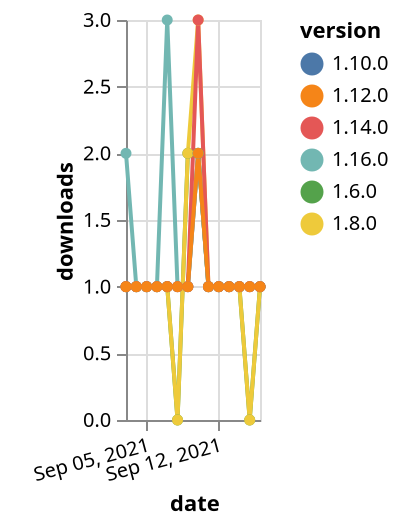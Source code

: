 {"$schema": "https://vega.github.io/schema/vega-lite/v5.json", "description": "A simple bar chart with embedded data.", "data": {"values": [{"date": "2021-09-03", "total": 250, "delta": 1, "version": "1.6.0"}, {"date": "2021-09-04", "total": 251, "delta": 1, "version": "1.6.0"}, {"date": "2021-09-05", "total": 252, "delta": 1, "version": "1.6.0"}, {"date": "2021-09-06", "total": 253, "delta": 1, "version": "1.6.0"}, {"date": "2021-09-07", "total": 254, "delta": 1, "version": "1.6.0"}, {"date": "2021-09-08", "total": 254, "delta": 0, "version": "1.6.0"}, {"date": "2021-09-09", "total": 256, "delta": 2, "version": "1.6.0"}, {"date": "2021-09-10", "total": 258, "delta": 2, "version": "1.6.0"}, {"date": "2021-09-11", "total": 259, "delta": 1, "version": "1.6.0"}, {"date": "2021-09-12", "total": 260, "delta": 1, "version": "1.6.0"}, {"date": "2021-09-13", "total": 261, "delta": 1, "version": "1.6.0"}, {"date": "2021-09-14", "total": 262, "delta": 1, "version": "1.6.0"}, {"date": "2021-09-15", "total": 262, "delta": 0, "version": "1.6.0"}, {"date": "2021-09-16", "total": 263, "delta": 1, "version": "1.6.0"}, {"date": "2021-09-03", "total": 348, "delta": 1, "version": "1.8.0"}, {"date": "2021-09-04", "total": 349, "delta": 1, "version": "1.8.0"}, {"date": "2021-09-05", "total": 350, "delta": 1, "version": "1.8.0"}, {"date": "2021-09-06", "total": 351, "delta": 1, "version": "1.8.0"}, {"date": "2021-09-07", "total": 352, "delta": 1, "version": "1.8.0"}, {"date": "2021-09-08", "total": 352, "delta": 0, "version": "1.8.0"}, {"date": "2021-09-09", "total": 354, "delta": 2, "version": "1.8.0"}, {"date": "2021-09-10", "total": 357, "delta": 3, "version": "1.8.0"}, {"date": "2021-09-11", "total": 358, "delta": 1, "version": "1.8.0"}, {"date": "2021-09-12", "total": 359, "delta": 1, "version": "1.8.0"}, {"date": "2021-09-13", "total": 360, "delta": 1, "version": "1.8.0"}, {"date": "2021-09-14", "total": 361, "delta": 1, "version": "1.8.0"}, {"date": "2021-09-15", "total": 361, "delta": 0, "version": "1.8.0"}, {"date": "2021-09-16", "total": 362, "delta": 1, "version": "1.8.0"}, {"date": "2021-09-03", "total": 206, "delta": 1, "version": "1.10.0"}, {"date": "2021-09-04", "total": 207, "delta": 1, "version": "1.10.0"}, {"date": "2021-09-05", "total": 208, "delta": 1, "version": "1.10.0"}, {"date": "2021-09-06", "total": 209, "delta": 1, "version": "1.10.0"}, {"date": "2021-09-07", "total": 210, "delta": 1, "version": "1.10.0"}, {"date": "2021-09-08", "total": 211, "delta": 1, "version": "1.10.0"}, {"date": "2021-09-09", "total": 212, "delta": 1, "version": "1.10.0"}, {"date": "2021-09-10", "total": 214, "delta": 2, "version": "1.10.0"}, {"date": "2021-09-11", "total": 215, "delta": 1, "version": "1.10.0"}, {"date": "2021-09-12", "total": 216, "delta": 1, "version": "1.10.0"}, {"date": "2021-09-13", "total": 217, "delta": 1, "version": "1.10.0"}, {"date": "2021-09-14", "total": 218, "delta": 1, "version": "1.10.0"}, {"date": "2021-09-15", "total": 219, "delta": 1, "version": "1.10.0"}, {"date": "2021-09-16", "total": 220, "delta": 1, "version": "1.10.0"}, {"date": "2021-09-03", "total": 127, "delta": 2, "version": "1.16.0"}, {"date": "2021-09-04", "total": 128, "delta": 1, "version": "1.16.0"}, {"date": "2021-09-05", "total": 129, "delta": 1, "version": "1.16.0"}, {"date": "2021-09-06", "total": 130, "delta": 1, "version": "1.16.0"}, {"date": "2021-09-07", "total": 133, "delta": 3, "version": "1.16.0"}, {"date": "2021-09-08", "total": 134, "delta": 1, "version": "1.16.0"}, {"date": "2021-09-09", "total": 135, "delta": 1, "version": "1.16.0"}, {"date": "2021-09-10", "total": 137, "delta": 2, "version": "1.16.0"}, {"date": "2021-09-11", "total": 138, "delta": 1, "version": "1.16.0"}, {"date": "2021-09-12", "total": 139, "delta": 1, "version": "1.16.0"}, {"date": "2021-09-13", "total": 140, "delta": 1, "version": "1.16.0"}, {"date": "2021-09-14", "total": 141, "delta": 1, "version": "1.16.0"}, {"date": "2021-09-15", "total": 142, "delta": 1, "version": "1.16.0"}, {"date": "2021-09-16", "total": 143, "delta": 1, "version": "1.16.0"}, {"date": "2021-09-03", "total": 194, "delta": 1, "version": "1.14.0"}, {"date": "2021-09-04", "total": 195, "delta": 1, "version": "1.14.0"}, {"date": "2021-09-05", "total": 196, "delta": 1, "version": "1.14.0"}, {"date": "2021-09-06", "total": 197, "delta": 1, "version": "1.14.0"}, {"date": "2021-09-07", "total": 198, "delta": 1, "version": "1.14.0"}, {"date": "2021-09-08", "total": 199, "delta": 1, "version": "1.14.0"}, {"date": "2021-09-09", "total": 200, "delta": 1, "version": "1.14.0"}, {"date": "2021-09-10", "total": 203, "delta": 3, "version": "1.14.0"}, {"date": "2021-09-11", "total": 204, "delta": 1, "version": "1.14.0"}, {"date": "2021-09-12", "total": 205, "delta": 1, "version": "1.14.0"}, {"date": "2021-09-13", "total": 206, "delta": 1, "version": "1.14.0"}, {"date": "2021-09-14", "total": 207, "delta": 1, "version": "1.14.0"}, {"date": "2021-09-15", "total": 208, "delta": 1, "version": "1.14.0"}, {"date": "2021-09-16", "total": 209, "delta": 1, "version": "1.14.0"}, {"date": "2021-09-03", "total": 172, "delta": 1, "version": "1.12.0"}, {"date": "2021-09-04", "total": 173, "delta": 1, "version": "1.12.0"}, {"date": "2021-09-05", "total": 174, "delta": 1, "version": "1.12.0"}, {"date": "2021-09-06", "total": 175, "delta": 1, "version": "1.12.0"}, {"date": "2021-09-07", "total": 176, "delta": 1, "version": "1.12.0"}, {"date": "2021-09-08", "total": 177, "delta": 1, "version": "1.12.0"}, {"date": "2021-09-09", "total": 178, "delta": 1, "version": "1.12.0"}, {"date": "2021-09-10", "total": 180, "delta": 2, "version": "1.12.0"}, {"date": "2021-09-11", "total": 181, "delta": 1, "version": "1.12.0"}, {"date": "2021-09-12", "total": 182, "delta": 1, "version": "1.12.0"}, {"date": "2021-09-13", "total": 183, "delta": 1, "version": "1.12.0"}, {"date": "2021-09-14", "total": 184, "delta": 1, "version": "1.12.0"}, {"date": "2021-09-15", "total": 185, "delta": 1, "version": "1.12.0"}, {"date": "2021-09-16", "total": 186, "delta": 1, "version": "1.12.0"}]}, "width": "container", "mark": {"type": "line", "point": {"filled": true}}, "encoding": {"x": {"field": "date", "type": "temporal", "timeUnit": "yearmonthdate", "title": "date", "axis": {"labelAngle": -15}}, "y": {"field": "delta", "type": "quantitative", "title": "downloads"}, "color": {"field": "version", "type": "nominal"}, "tooltip": {"field": "delta"}}}